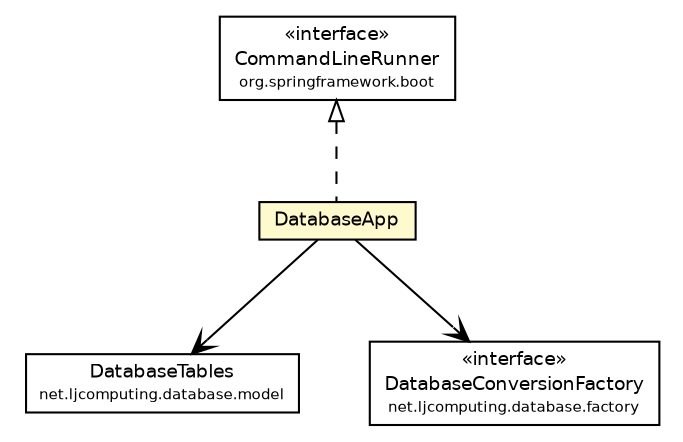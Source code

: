 #!/usr/local/bin/dot
#
# Class diagram 
# Generated by UMLGraph version R5_6 (http://www.umlgraph.org/)
#

digraph G {
	edge [fontname="Helvetica",fontsize=10,labelfontname="Helvetica",labelfontsize=10];
	node [fontname="Helvetica",fontsize=10,shape=plaintext];
	nodesep=0.25;
	ranksep=0.5;
	// net.ljcomputing.database.DatabaseApp
	c516 [label=<<table title="net.ljcomputing.database.DatabaseApp" border="0" cellborder="1" cellspacing="0" cellpadding="2" port="p" bgcolor="lemonChiffon" href="./DatabaseApp.html">
		<tr><td><table border="0" cellspacing="0" cellpadding="1">
<tr><td align="center" balign="center"> DatabaseApp </td></tr>
		</table></td></tr>
		</table>>, URL="./DatabaseApp.html", fontname="Helvetica", fontcolor="black", fontsize=9.0];
	// net.ljcomputing.database.model.DatabaseTables
	c517 [label=<<table title="net.ljcomputing.database.model.DatabaseTables" border="0" cellborder="1" cellspacing="0" cellpadding="2" port="p" href="./model/DatabaseTables.html">
		<tr><td><table border="0" cellspacing="0" cellpadding="1">
<tr><td align="center" balign="center"> DatabaseTables </td></tr>
<tr><td align="center" balign="center"><font point-size="7.0"> net.ljcomputing.database.model </font></td></tr>
		</table></td></tr>
		</table>>, URL="./model/DatabaseTables.html", fontname="Helvetica", fontcolor="black", fontsize=9.0];
	// net.ljcomputing.database.factory.DatabaseConversionFactory
	c521 [label=<<table title="net.ljcomputing.database.factory.DatabaseConversionFactory" border="0" cellborder="1" cellspacing="0" cellpadding="2" port="p" href="./factory/DatabaseConversionFactory.html">
		<tr><td><table border="0" cellspacing="0" cellpadding="1">
<tr><td align="center" balign="center"> &#171;interface&#187; </td></tr>
<tr><td align="center" balign="center"> DatabaseConversionFactory </td></tr>
<tr><td align="center" balign="center"><font point-size="7.0"> net.ljcomputing.database.factory </font></td></tr>
		</table></td></tr>
		</table>>, URL="./factory/DatabaseConversionFactory.html", fontname="Helvetica", fontcolor="black", fontsize=9.0];
	//net.ljcomputing.database.DatabaseApp implements org.springframework.boot.CommandLineRunner
	c524:p -> c516:p [dir=back,arrowtail=empty,style=dashed];
	// net.ljcomputing.database.DatabaseApp NAVASSOC net.ljcomputing.database.model.DatabaseTables
	c516:p -> c517:p [taillabel="", label="", headlabel="", fontname="Helvetica", fontcolor="black", fontsize=10.0, color="black", arrowhead=open];
	// net.ljcomputing.database.DatabaseApp NAVASSOC net.ljcomputing.database.factory.DatabaseConversionFactory
	c516:p -> c521:p [taillabel="", label="", headlabel="", fontname="Helvetica", fontcolor="black", fontsize=10.0, color="black", arrowhead=open];
	// org.springframework.boot.CommandLineRunner
	c524 [label=<<table title="org.springframework.boot.CommandLineRunner" border="0" cellborder="1" cellspacing="0" cellpadding="2" port="p">
		<tr><td><table border="0" cellspacing="0" cellpadding="1">
<tr><td align="center" balign="center"> &#171;interface&#187; </td></tr>
<tr><td align="center" balign="center"> CommandLineRunner </td></tr>
<tr><td align="center" balign="center"><font point-size="7.0"> org.springframework.boot </font></td></tr>
		</table></td></tr>
		</table>>, URL="null", fontname="Helvetica", fontcolor="black", fontsize=9.0];
}

